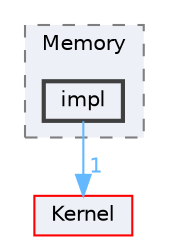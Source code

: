 digraph "impl"
{
 // LATEX_PDF_SIZE
  bgcolor="transparent";
  edge [fontname=Helvetica,fontsize=10,labelfontname=Helvetica,labelfontsize=10];
  node [fontname=Helvetica,fontsize=10,shape=box,height=0.2,width=0.4];
  compound=true
  subgraph clusterdir_c4ccaaca8cbe35d8cff903ff1a25a7a8 {
    graph [ bgcolor="#edf0f7", pencolor="grey50", label="Memory", fontname=Helvetica,fontsize=10 style="filled,dashed", URL="dir_c4ccaaca8cbe35d8cff903ff1a25a7a8.html",tooltip=""]
  dir_64bdf6b864da86900faae3037a568917 [label="impl", fillcolor="#edf0f7", color="grey25", style="filled,bold", URL="dir_64bdf6b864da86900faae3037a568917.html",tooltip=""];
  }
  dir_52bed8acfaac088d5968cb2c84d7645d [label="Kernel", fillcolor="#edf0f7", color="red", style="filled", URL="dir_52bed8acfaac088d5968cb2c84d7645d.html",tooltip=""];
  dir_64bdf6b864da86900faae3037a568917->dir_52bed8acfaac088d5968cb2c84d7645d [headlabel="1", labeldistance=1.5 headhref="dir_000021_000028.html" href="dir_000021_000028.html" color="steelblue1" fontcolor="steelblue1"];
}

